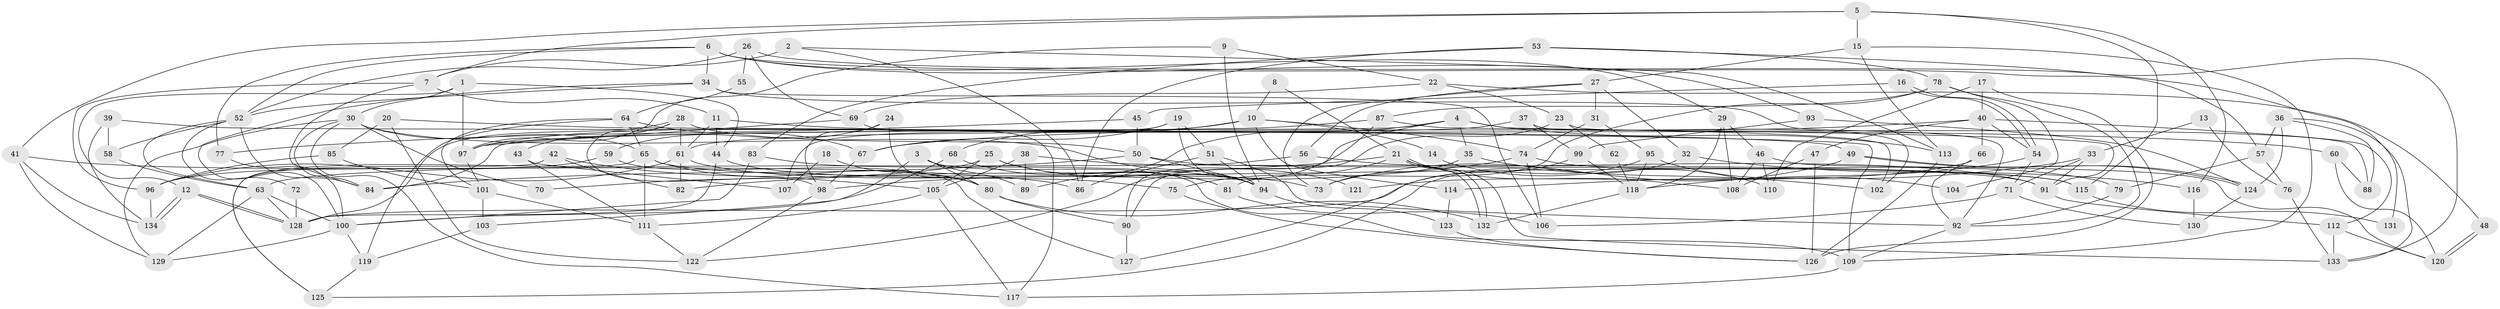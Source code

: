 // coarse degree distribution, {5: 0.21348314606741572, 3: 0.23595505617977527, 6: 0.07865168539325842, 8: 0.033707865168539325, 7: 0.14606741573033707, 2: 0.056179775280898875, 4: 0.19101123595505617, 9: 0.033707865168539325, 10: 0.011235955056179775}
// Generated by graph-tools (version 1.1) at 2025/52/02/27/25 19:52:08]
// undirected, 134 vertices, 268 edges
graph export_dot {
graph [start="1"]
  node [color=gray90,style=filled];
  1;
  2;
  3;
  4;
  5;
  6;
  7;
  8;
  9;
  10;
  11;
  12;
  13;
  14;
  15;
  16;
  17;
  18;
  19;
  20;
  21;
  22;
  23;
  24;
  25;
  26;
  27;
  28;
  29;
  30;
  31;
  32;
  33;
  34;
  35;
  36;
  37;
  38;
  39;
  40;
  41;
  42;
  43;
  44;
  45;
  46;
  47;
  48;
  49;
  50;
  51;
  52;
  53;
  54;
  55;
  56;
  57;
  58;
  59;
  60;
  61;
  62;
  63;
  64;
  65;
  66;
  67;
  68;
  69;
  70;
  71;
  72;
  73;
  74;
  75;
  76;
  77;
  78;
  79;
  80;
  81;
  82;
  83;
  84;
  85;
  86;
  87;
  88;
  89;
  90;
  91;
  92;
  93;
  94;
  95;
  96;
  97;
  98;
  99;
  100;
  101;
  102;
  103;
  104;
  105;
  106;
  107;
  108;
  109;
  110;
  111;
  112;
  113;
  114;
  115;
  116;
  117;
  118;
  119;
  120;
  121;
  122;
  123;
  124;
  125;
  126;
  127;
  128;
  129;
  130;
  131;
  132;
  133;
  134;
  1 -- 12;
  1 -- 44;
  1 -- 30;
  1 -- 97;
  2 -- 7;
  2 -- 86;
  2 -- 113;
  3 -- 109;
  3 -- 103;
  3 -- 80;
  3 -- 89;
  4 -- 84;
  4 -- 113;
  4 -- 35;
  4 -- 89;
  4 -- 102;
  4 -- 122;
  5 -- 116;
  5 -- 41;
  5 -- 7;
  5 -- 15;
  5 -- 115;
  6 -- 34;
  6 -- 52;
  6 -- 29;
  6 -- 57;
  6 -- 77;
  6 -- 93;
  7 -- 84;
  7 -- 11;
  7 -- 96;
  8 -- 21;
  8 -- 10;
  9 -- 94;
  9 -- 97;
  9 -- 22;
  10 -- 97;
  10 -- 74;
  10 -- 14;
  10 -- 68;
  10 -- 114;
  11 -- 61;
  11 -- 44;
  11 -- 60;
  12 -- 134;
  12 -- 134;
  12 -- 128;
  12 -- 128;
  13 -- 76;
  13 -- 33;
  14 -- 110;
  15 -- 113;
  15 -- 27;
  15 -- 109;
  16 -- 45;
  16 -- 54;
  16 -- 54;
  17 -- 40;
  17 -- 126;
  17 -- 110;
  18 -- 80;
  18 -- 107;
  19 -- 67;
  19 -- 94;
  19 -- 51;
  19 -- 107;
  20 -- 122;
  20 -- 109;
  20 -- 85;
  21 -- 132;
  21 -- 132;
  21 -- 133;
  21 -- 75;
  21 -- 82;
  21 -- 108;
  22 -- 69;
  22 -- 23;
  22 -- 48;
  23 -- 90;
  23 -- 62;
  23 -- 88;
  24 -- 59;
  24 -- 98;
  24 -- 80;
  25 -- 105;
  25 -- 81;
  25 -- 70;
  25 -- 121;
  26 -- 69;
  26 -- 52;
  26 -- 55;
  26 -- 133;
  27 -- 56;
  27 -- 31;
  27 -- 32;
  27 -- 73;
  28 -- 50;
  28 -- 128;
  28 -- 43;
  28 -- 61;
  28 -- 98;
  29 -- 118;
  29 -- 46;
  29 -- 108;
  30 -- 94;
  30 -- 65;
  30 -- 70;
  30 -- 84;
  30 -- 117;
  30 -- 129;
  31 -- 74;
  31 -- 95;
  32 -- 125;
  32 -- 116;
  33 -- 91;
  33 -- 71;
  33 -- 114;
  34 -- 100;
  34 -- 92;
  34 -- 52;
  34 -- 106;
  35 -- 73;
  35 -- 102;
  36 -- 124;
  36 -- 88;
  36 -- 57;
  36 -- 133;
  37 -- 61;
  37 -- 102;
  37 -- 99;
  38 -- 105;
  38 -- 89;
  38 -- 115;
  39 -- 49;
  39 -- 134;
  39 -- 58;
  40 -- 112;
  40 -- 54;
  40 -- 47;
  40 -- 66;
  40 -- 67;
  41 -- 134;
  41 -- 129;
  41 -- 86;
  42 -- 105;
  42 -- 82;
  42 -- 125;
  43 -- 111;
  43 -- 107;
  44 -- 128;
  44 -- 75;
  45 -- 77;
  45 -- 50;
  46 -- 108;
  46 -- 110;
  46 -- 120;
  47 -- 108;
  47 -- 126;
  48 -- 120;
  48 -- 120;
  49 -- 73;
  49 -- 124;
  49 -- 124;
  50 -- 115;
  50 -- 84;
  50 -- 94;
  51 -- 94;
  51 -- 86;
  51 -- 92;
  52 -- 63;
  52 -- 58;
  52 -- 72;
  52 -- 84;
  53 -- 78;
  53 -- 86;
  53 -- 83;
  53 -- 131;
  54 -- 118;
  54 -- 71;
  55 -- 64;
  56 -- 63;
  56 -- 91;
  57 -- 76;
  57 -- 79;
  58 -- 63;
  59 -- 96;
  59 -- 127;
  60 -- 120;
  60 -- 88;
  61 -- 96;
  61 -- 73;
  61 -- 82;
  62 -- 118;
  63 -- 129;
  63 -- 100;
  63 -- 128;
  64 -- 119;
  64 -- 65;
  64 -- 67;
  64 -- 101;
  65 -- 80;
  65 -- 91;
  65 -- 111;
  65 -- 125;
  66 -- 92;
  66 -- 121;
  67 -- 98;
  68 -- 100;
  68 -- 81;
  69 -- 117;
  69 -- 97;
  71 -- 106;
  71 -- 130;
  72 -- 128;
  74 -- 98;
  74 -- 79;
  74 -- 106;
  75 -- 126;
  76 -- 133;
  77 -- 100;
  78 -- 81;
  78 -- 87;
  78 -- 92;
  78 -- 104;
  79 -- 92;
  80 -- 90;
  80 -- 132;
  81 -- 106;
  83 -- 94;
  83 -- 100;
  85 -- 101;
  85 -- 96;
  87 -- 91;
  87 -- 97;
  87 -- 90;
  90 -- 127;
  91 -- 112;
  92 -- 109;
  93 -- 99;
  93 -- 124;
  94 -- 123;
  95 -- 128;
  95 -- 104;
  95 -- 118;
  96 -- 134;
  97 -- 101;
  98 -- 122;
  99 -- 118;
  99 -- 127;
  100 -- 119;
  100 -- 129;
  101 -- 111;
  101 -- 103;
  103 -- 119;
  105 -- 117;
  105 -- 111;
  109 -- 117;
  111 -- 122;
  112 -- 133;
  112 -- 120;
  113 -- 126;
  114 -- 123;
  115 -- 131;
  116 -- 130;
  118 -- 132;
  119 -- 125;
  123 -- 126;
  124 -- 130;
}
